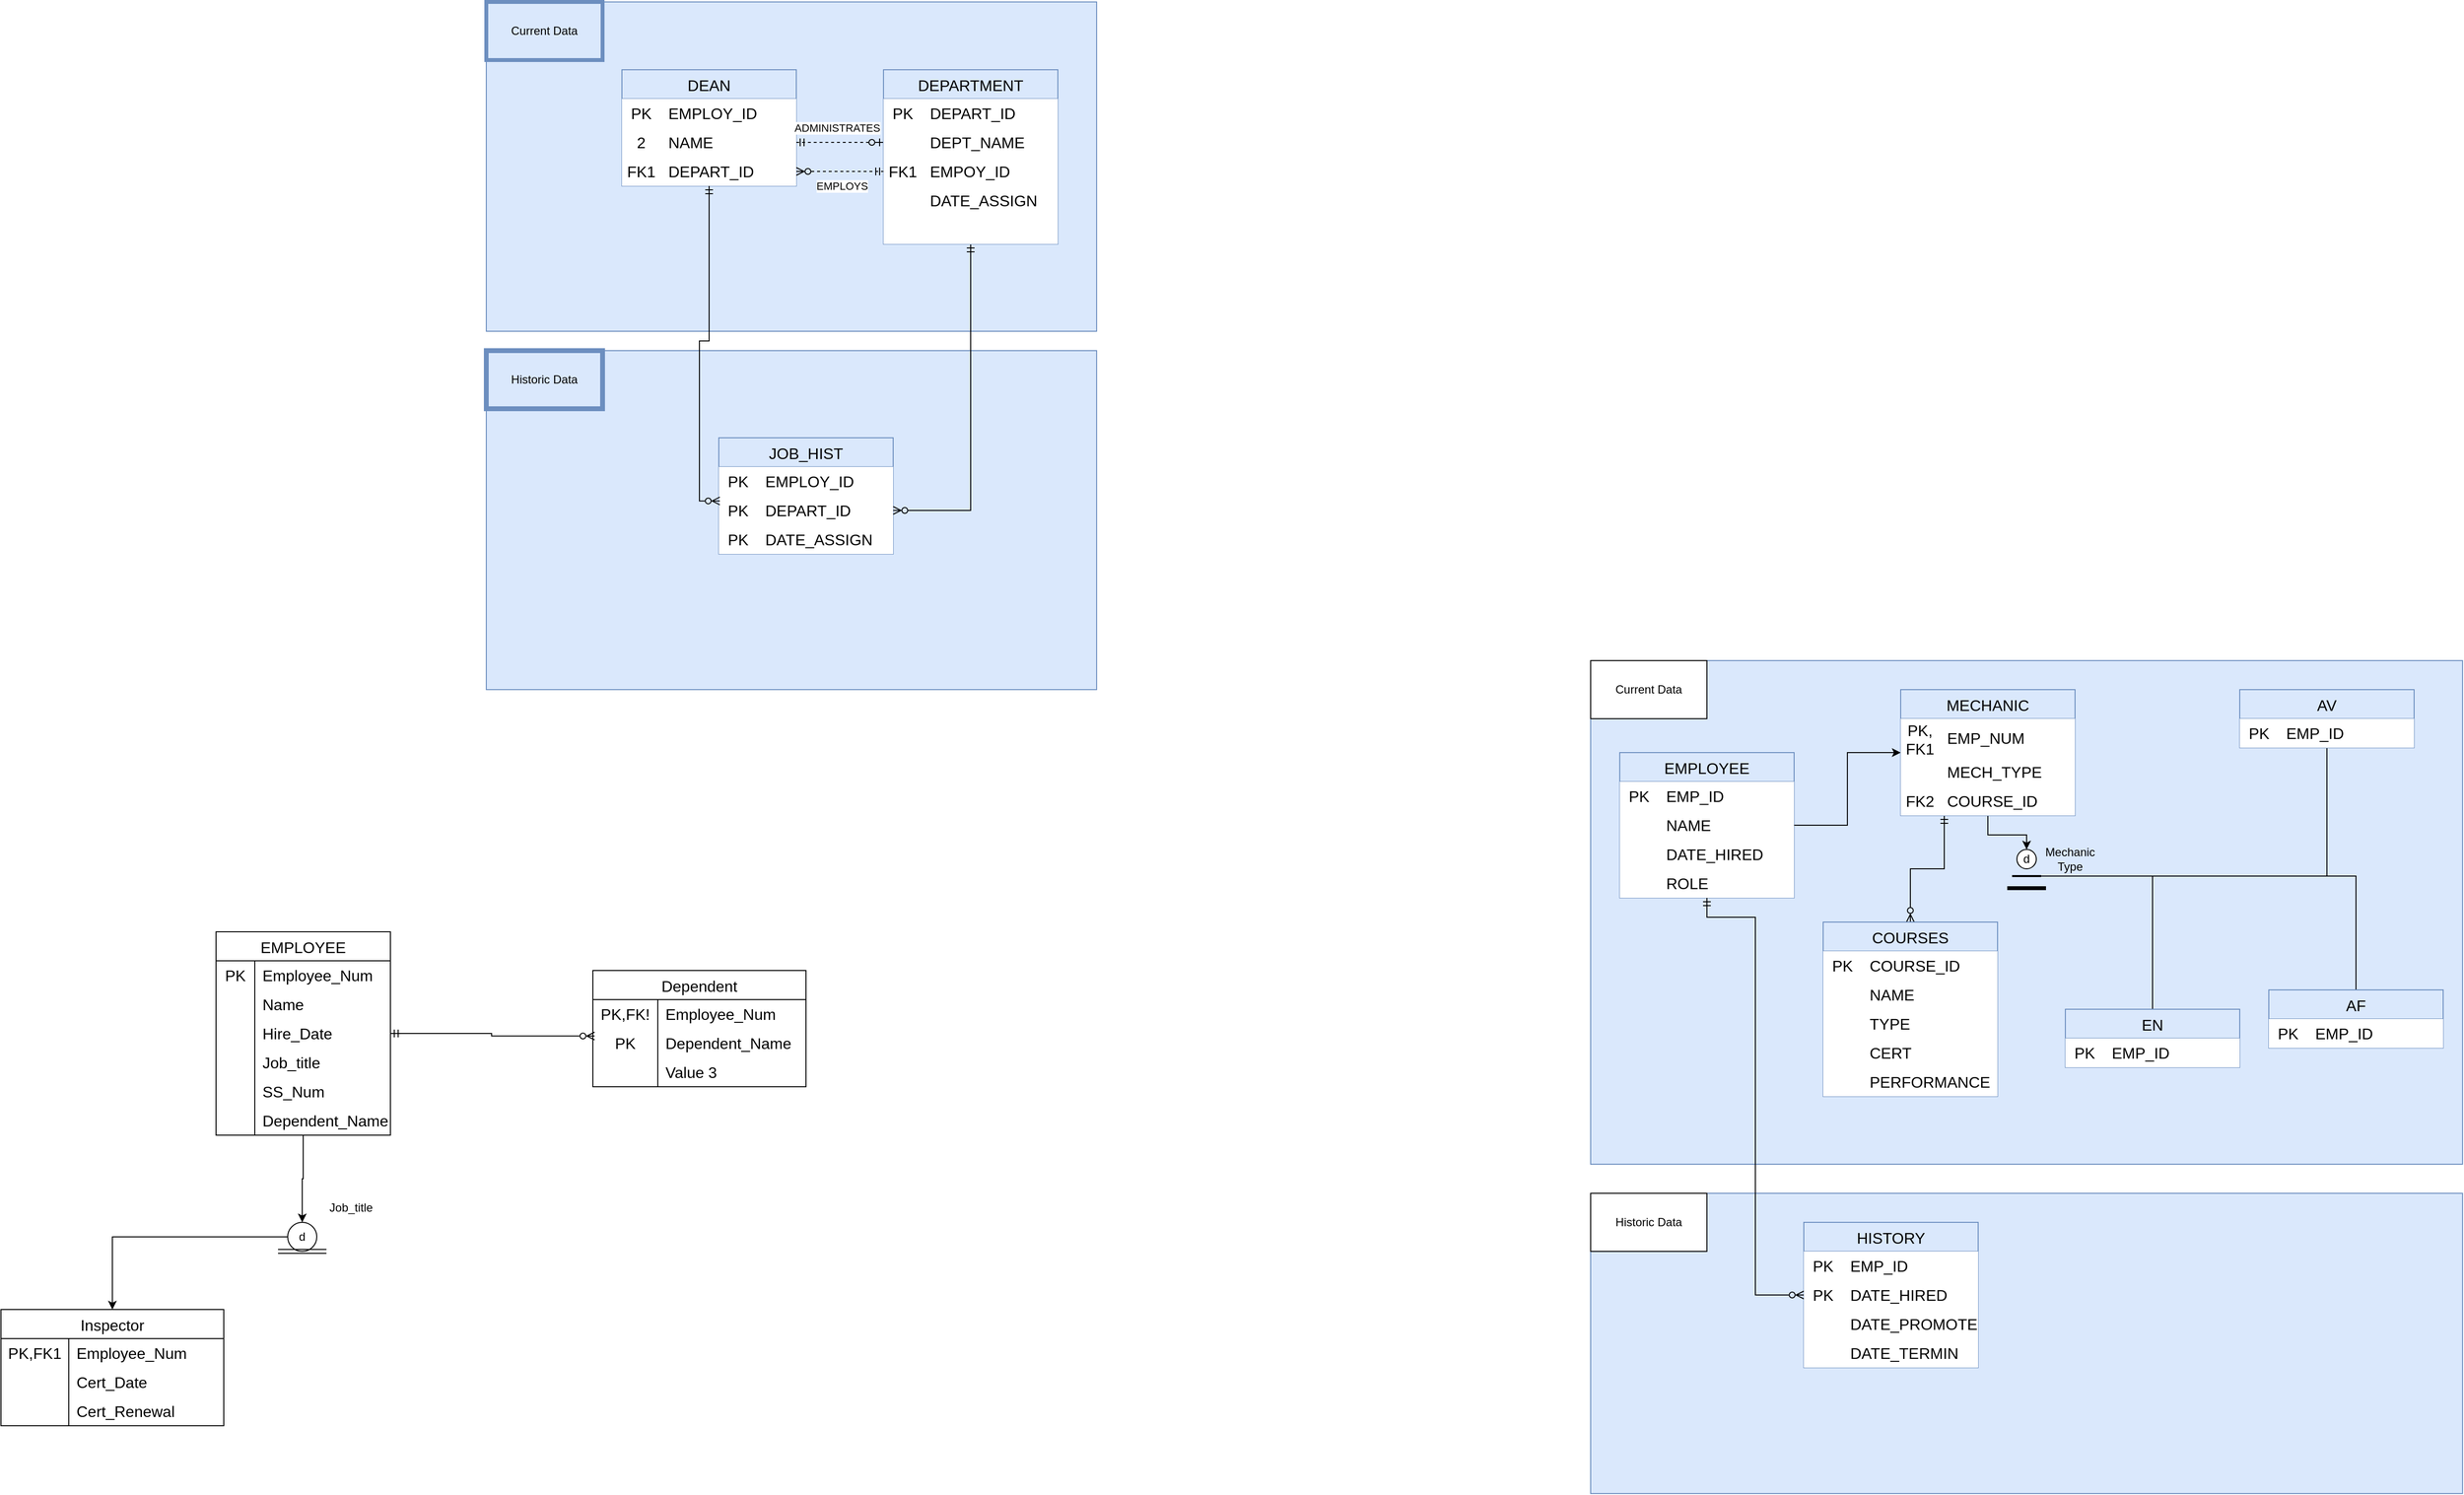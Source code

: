 <mxfile version="23.1.2" type="github">
  <diagram name="Page-1" id="MlBlBjorpGjZ2gbs5vHp">
    <mxGraphModel dx="1728" dy="2043" grid="1" gridSize="10" guides="1" tooltips="1" connect="1" arrows="1" fold="1" page="1" pageScale="1" pageWidth="850" pageHeight="1100" math="0" shadow="0">
      <root>
        <mxCell id="0" />
        <mxCell id="1" parent="0" />
        <mxCell id="1AAUbC7XYYxkjnX6fTb0-182" value="" style="rounded=0;whiteSpace=wrap;html=1;fillColor=#dae8fc;strokeColor=#6c8ebf;" vertex="1" parent="1">
          <mxGeometry x="1680" y="660" width="900" height="310" as="geometry" />
        </mxCell>
        <mxCell id="1AAUbC7XYYxkjnX6fTb0-54" style="edgeStyle=orthogonalEdgeStyle;rounded=0;orthogonalLoop=1;jettySize=auto;html=1;exitX=1;exitY=0.5;exitDx=0;exitDy=0;entryX=0.008;entryY=0.254;entryDx=0;entryDy=0;entryPerimeter=0;movable=1;resizable=1;rotatable=1;deletable=1;editable=1;locked=0;connectable=1;startArrow=ERmandOne;startFill=0;endArrow=ERzeroToMany;endFill=0;" edge="1" parent="1" source="1AAUbC7XYYxkjnX6fTb0-5" target="1AAUbC7XYYxkjnX6fTb0-44">
          <mxGeometry relative="1" as="geometry">
            <mxPoint x="490" y="494.862" as="targetPoint" />
          </mxGeometry>
        </mxCell>
        <mxCell id="1AAUbC7XYYxkjnX6fTb0-24" style="edgeStyle=orthogonalEdgeStyle;rounded=0;orthogonalLoop=1;jettySize=auto;html=1;" edge="1" parent="1" source="1AAUbC7XYYxkjnX6fTb0-5" target="1AAUbC7XYYxkjnX6fTb0-25">
          <mxGeometry relative="1" as="geometry">
            <mxPoint x="350" y="730" as="targetPoint" />
          </mxGeometry>
        </mxCell>
        <mxCell id="1AAUbC7XYYxkjnX6fTb0-5" value="EMPLOYEE" style="shape=table;startSize=30;container=1;collapsible=0;childLayout=tableLayout;fixedRows=1;rowLines=0;fontStyle=0;strokeColor=default;fontSize=16;" vertex="1" parent="1">
          <mxGeometry x="261" y="390" width="180" height="210" as="geometry" />
        </mxCell>
        <mxCell id="1AAUbC7XYYxkjnX6fTb0-6" value="" style="shape=tableRow;horizontal=0;startSize=0;swimlaneHead=0;swimlaneBody=0;top=0;left=0;bottom=0;right=0;collapsible=0;dropTarget=0;fillColor=none;points=[[0,0.5],[1,0.5]];portConstraint=eastwest;strokeColor=inherit;fontSize=16;" vertex="1" parent="1AAUbC7XYYxkjnX6fTb0-5">
          <mxGeometry y="30" width="180" height="30" as="geometry" />
        </mxCell>
        <mxCell id="1AAUbC7XYYxkjnX6fTb0-7" value="PK" style="shape=partialRectangle;html=1;whiteSpace=wrap;connectable=0;fillColor=none;top=0;left=0;bottom=0;right=0;overflow=hidden;pointerEvents=1;strokeColor=inherit;fontSize=16;" vertex="1" parent="1AAUbC7XYYxkjnX6fTb0-6">
          <mxGeometry width="40" height="30" as="geometry">
            <mxRectangle width="40" height="30" as="alternateBounds" />
          </mxGeometry>
        </mxCell>
        <mxCell id="1AAUbC7XYYxkjnX6fTb0-8" value="Employee_Num" style="shape=partialRectangle;html=1;whiteSpace=wrap;connectable=0;fillColor=none;top=0;left=0;bottom=0;right=0;align=left;spacingLeft=6;overflow=hidden;strokeColor=inherit;fontSize=16;" vertex="1" parent="1AAUbC7XYYxkjnX6fTb0-6">
          <mxGeometry x="40" width="140" height="30" as="geometry">
            <mxRectangle width="140" height="30" as="alternateBounds" />
          </mxGeometry>
        </mxCell>
        <mxCell id="1AAUbC7XYYxkjnX6fTb0-9" value="" style="shape=tableRow;horizontal=0;startSize=0;swimlaneHead=0;swimlaneBody=0;top=0;left=0;bottom=0;right=0;collapsible=0;dropTarget=0;fillColor=none;points=[[0,0.5],[1,0.5]];portConstraint=eastwest;strokeColor=inherit;fontSize=16;" vertex="1" parent="1AAUbC7XYYxkjnX6fTb0-5">
          <mxGeometry y="60" width="180" height="30" as="geometry" />
        </mxCell>
        <mxCell id="1AAUbC7XYYxkjnX6fTb0-10" value="" style="shape=partialRectangle;html=1;whiteSpace=wrap;connectable=0;fillColor=none;top=0;left=0;bottom=0;right=0;overflow=hidden;strokeColor=inherit;fontSize=16;" vertex="1" parent="1AAUbC7XYYxkjnX6fTb0-9">
          <mxGeometry width="40" height="30" as="geometry">
            <mxRectangle width="40" height="30" as="alternateBounds" />
          </mxGeometry>
        </mxCell>
        <mxCell id="1AAUbC7XYYxkjnX6fTb0-11" value="Name" style="shape=partialRectangle;html=1;whiteSpace=wrap;connectable=0;fillColor=none;top=0;left=0;bottom=0;right=0;align=left;spacingLeft=6;overflow=hidden;strokeColor=inherit;fontSize=16;" vertex="1" parent="1AAUbC7XYYxkjnX6fTb0-9">
          <mxGeometry x="40" width="140" height="30" as="geometry">
            <mxRectangle width="140" height="30" as="alternateBounds" />
          </mxGeometry>
        </mxCell>
        <mxCell id="1AAUbC7XYYxkjnX6fTb0-12" value="" style="shape=tableRow;horizontal=0;startSize=0;swimlaneHead=0;swimlaneBody=0;top=0;left=0;bottom=0;right=0;collapsible=0;dropTarget=0;fillColor=none;points=[[0,0.5],[1,0.5]];portConstraint=eastwest;strokeColor=inherit;fontSize=16;" vertex="1" parent="1AAUbC7XYYxkjnX6fTb0-5">
          <mxGeometry y="90" width="180" height="30" as="geometry" />
        </mxCell>
        <mxCell id="1AAUbC7XYYxkjnX6fTb0-13" value="" style="shape=partialRectangle;html=1;whiteSpace=wrap;connectable=0;fillColor=none;top=0;left=0;bottom=0;right=0;overflow=hidden;strokeColor=inherit;fontSize=16;" vertex="1" parent="1AAUbC7XYYxkjnX6fTb0-12">
          <mxGeometry width="40" height="30" as="geometry">
            <mxRectangle width="40" height="30" as="alternateBounds" />
          </mxGeometry>
        </mxCell>
        <mxCell id="1AAUbC7XYYxkjnX6fTb0-14" value="Hire_Date" style="shape=partialRectangle;html=1;whiteSpace=wrap;connectable=0;fillColor=none;top=0;left=0;bottom=0;right=0;align=left;spacingLeft=6;overflow=hidden;strokeColor=inherit;fontSize=16;" vertex="1" parent="1AAUbC7XYYxkjnX6fTb0-12">
          <mxGeometry x="40" width="140" height="30" as="geometry">
            <mxRectangle width="140" height="30" as="alternateBounds" />
          </mxGeometry>
        </mxCell>
        <mxCell id="1AAUbC7XYYxkjnX6fTb0-15" style="shape=tableRow;horizontal=0;startSize=0;swimlaneHead=0;swimlaneBody=0;top=0;left=0;bottom=0;right=0;collapsible=0;dropTarget=0;fillColor=none;points=[[0,0.5],[1,0.5]];portConstraint=eastwest;strokeColor=inherit;fontSize=16;" vertex="1" parent="1AAUbC7XYYxkjnX6fTb0-5">
          <mxGeometry y="120" width="180" height="30" as="geometry" />
        </mxCell>
        <mxCell id="1AAUbC7XYYxkjnX6fTb0-16" style="shape=partialRectangle;html=1;whiteSpace=wrap;connectable=0;fillColor=none;top=0;left=0;bottom=0;right=0;overflow=hidden;strokeColor=inherit;fontSize=16;" vertex="1" parent="1AAUbC7XYYxkjnX6fTb0-15">
          <mxGeometry width="40" height="30" as="geometry">
            <mxRectangle width="40" height="30" as="alternateBounds" />
          </mxGeometry>
        </mxCell>
        <mxCell id="1AAUbC7XYYxkjnX6fTb0-17" value="Job_title" style="shape=partialRectangle;html=1;whiteSpace=wrap;connectable=0;fillColor=none;top=0;left=0;bottom=0;right=0;align=left;spacingLeft=6;overflow=hidden;strokeColor=inherit;fontSize=16;" vertex="1" parent="1AAUbC7XYYxkjnX6fTb0-15">
          <mxGeometry x="40" width="140" height="30" as="geometry">
            <mxRectangle width="140" height="30" as="alternateBounds" />
          </mxGeometry>
        </mxCell>
        <mxCell id="1AAUbC7XYYxkjnX6fTb0-18" style="shape=tableRow;horizontal=0;startSize=0;swimlaneHead=0;swimlaneBody=0;top=0;left=0;bottom=0;right=0;collapsible=0;dropTarget=0;fillColor=none;points=[[0,0.5],[1,0.5]];portConstraint=eastwest;strokeColor=inherit;fontSize=16;" vertex="1" parent="1AAUbC7XYYxkjnX6fTb0-5">
          <mxGeometry y="150" width="180" height="30" as="geometry" />
        </mxCell>
        <mxCell id="1AAUbC7XYYxkjnX6fTb0-19" style="shape=partialRectangle;html=1;whiteSpace=wrap;connectable=0;fillColor=none;top=0;left=0;bottom=0;right=0;overflow=hidden;strokeColor=inherit;fontSize=16;" vertex="1" parent="1AAUbC7XYYxkjnX6fTb0-18">
          <mxGeometry width="40" height="30" as="geometry">
            <mxRectangle width="40" height="30" as="alternateBounds" />
          </mxGeometry>
        </mxCell>
        <mxCell id="1AAUbC7XYYxkjnX6fTb0-20" value="SS_Num" style="shape=partialRectangle;html=1;whiteSpace=wrap;connectable=0;fillColor=none;top=0;left=0;bottom=0;right=0;align=left;spacingLeft=6;overflow=hidden;strokeColor=inherit;fontSize=16;" vertex="1" parent="1AAUbC7XYYxkjnX6fTb0-18">
          <mxGeometry x="40" width="140" height="30" as="geometry">
            <mxRectangle width="140" height="30" as="alternateBounds" />
          </mxGeometry>
        </mxCell>
        <mxCell id="1AAUbC7XYYxkjnX6fTb0-21" style="shape=tableRow;horizontal=0;startSize=0;swimlaneHead=0;swimlaneBody=0;top=0;left=0;bottom=0;right=0;collapsible=0;dropTarget=0;fillColor=none;points=[[0,0.5],[1,0.5]];portConstraint=eastwest;strokeColor=inherit;fontSize=16;" vertex="1" parent="1AAUbC7XYYxkjnX6fTb0-5">
          <mxGeometry y="180" width="180" height="30" as="geometry" />
        </mxCell>
        <mxCell id="1AAUbC7XYYxkjnX6fTb0-22" style="shape=partialRectangle;html=1;whiteSpace=wrap;connectable=0;fillColor=none;top=0;left=0;bottom=0;right=0;overflow=hidden;strokeColor=inherit;fontSize=16;" vertex="1" parent="1AAUbC7XYYxkjnX6fTb0-21">
          <mxGeometry width="40" height="30" as="geometry">
            <mxRectangle width="40" height="30" as="alternateBounds" />
          </mxGeometry>
        </mxCell>
        <mxCell id="1AAUbC7XYYxkjnX6fTb0-23" value="Dependent_Name" style="shape=partialRectangle;html=1;whiteSpace=wrap;connectable=0;fillColor=none;top=0;left=0;bottom=0;right=0;align=left;spacingLeft=6;overflow=hidden;strokeColor=inherit;fontSize=16;" vertex="1" parent="1AAUbC7XYYxkjnX6fTb0-21">
          <mxGeometry x="40" width="140" height="30" as="geometry">
            <mxRectangle width="140" height="30" as="alternateBounds" />
          </mxGeometry>
        </mxCell>
        <mxCell id="1AAUbC7XYYxkjnX6fTb0-29" style="edgeStyle=orthogonalEdgeStyle;rounded=0;orthogonalLoop=1;jettySize=auto;html=1;" edge="1" parent="1" source="1AAUbC7XYYxkjnX6fTb0-25" target="1AAUbC7XYYxkjnX6fTb0-30">
          <mxGeometry relative="1" as="geometry">
            <mxPoint x="350" y="760" as="targetPoint" />
          </mxGeometry>
        </mxCell>
        <mxCell id="1AAUbC7XYYxkjnX6fTb0-25" value="d" style="ellipse;whiteSpace=wrap;html=1;aspect=fixed;" vertex="1" parent="1">
          <mxGeometry x="335" y="690" width="30" height="30" as="geometry" />
        </mxCell>
        <mxCell id="1AAUbC7XYYxkjnX6fTb0-26" value="Job_title" style="text;html=1;align=center;verticalAlign=middle;resizable=0;points=[];autosize=1;strokeColor=none;fillColor=none;" vertex="1" parent="1">
          <mxGeometry x="365" y="660" width="70" height="30" as="geometry" />
        </mxCell>
        <mxCell id="1AAUbC7XYYxkjnX6fTb0-28" value="" style="shape=link;html=1;rounded=0;" edge="1" parent="1">
          <mxGeometry width="100" relative="1" as="geometry">
            <mxPoint x="325" y="720" as="sourcePoint" />
            <mxPoint x="375" y="720" as="targetPoint" />
          </mxGeometry>
        </mxCell>
        <mxCell id="1AAUbC7XYYxkjnX6fTb0-30" value="Inspector" style="shape=table;startSize=30;container=1;collapsible=0;childLayout=tableLayout;fixedRows=1;rowLines=0;fontStyle=0;strokeColor=default;fontSize=16;" vertex="1" parent="1">
          <mxGeometry x="39" y="780" width="230" height="120" as="geometry" />
        </mxCell>
        <mxCell id="1AAUbC7XYYxkjnX6fTb0-31" value="" style="shape=tableRow;horizontal=0;startSize=0;swimlaneHead=0;swimlaneBody=0;top=0;left=0;bottom=0;right=0;collapsible=0;dropTarget=0;fillColor=none;points=[[0,0.5],[1,0.5]];portConstraint=eastwest;strokeColor=inherit;fontSize=16;" vertex="1" parent="1AAUbC7XYYxkjnX6fTb0-30">
          <mxGeometry y="30" width="230" height="30" as="geometry" />
        </mxCell>
        <mxCell id="1AAUbC7XYYxkjnX6fTb0-32" value="PK,FK1" style="shape=partialRectangle;html=1;whiteSpace=wrap;connectable=0;fillColor=none;top=0;left=0;bottom=0;right=0;overflow=hidden;pointerEvents=1;strokeColor=inherit;fontSize=16;" vertex="1" parent="1AAUbC7XYYxkjnX6fTb0-31">
          <mxGeometry width="70" height="30" as="geometry">
            <mxRectangle width="70" height="30" as="alternateBounds" />
          </mxGeometry>
        </mxCell>
        <mxCell id="1AAUbC7XYYxkjnX6fTb0-33" value="Employee_Num" style="shape=partialRectangle;html=1;whiteSpace=wrap;connectable=0;fillColor=none;top=0;left=0;bottom=0;right=0;align=left;spacingLeft=6;overflow=hidden;strokeColor=inherit;fontSize=16;" vertex="1" parent="1AAUbC7XYYxkjnX6fTb0-31">
          <mxGeometry x="70" width="160" height="30" as="geometry">
            <mxRectangle width="160" height="30" as="alternateBounds" />
          </mxGeometry>
        </mxCell>
        <mxCell id="1AAUbC7XYYxkjnX6fTb0-34" value="" style="shape=tableRow;horizontal=0;startSize=0;swimlaneHead=0;swimlaneBody=0;top=0;left=0;bottom=0;right=0;collapsible=0;dropTarget=0;fillColor=none;points=[[0,0.5],[1,0.5]];portConstraint=eastwest;strokeColor=inherit;fontSize=16;" vertex="1" parent="1AAUbC7XYYxkjnX6fTb0-30">
          <mxGeometry y="60" width="230" height="30" as="geometry" />
        </mxCell>
        <mxCell id="1AAUbC7XYYxkjnX6fTb0-35" value="" style="shape=partialRectangle;html=1;whiteSpace=wrap;connectable=0;fillColor=none;top=0;left=0;bottom=0;right=0;overflow=hidden;strokeColor=inherit;fontSize=16;" vertex="1" parent="1AAUbC7XYYxkjnX6fTb0-34">
          <mxGeometry width="70" height="30" as="geometry">
            <mxRectangle width="70" height="30" as="alternateBounds" />
          </mxGeometry>
        </mxCell>
        <mxCell id="1AAUbC7XYYxkjnX6fTb0-36" value="Cert_Date" style="shape=partialRectangle;html=1;whiteSpace=wrap;connectable=0;fillColor=none;top=0;left=0;bottom=0;right=0;align=left;spacingLeft=6;overflow=hidden;strokeColor=inherit;fontSize=16;" vertex="1" parent="1AAUbC7XYYxkjnX6fTb0-34">
          <mxGeometry x="70" width="160" height="30" as="geometry">
            <mxRectangle width="160" height="30" as="alternateBounds" />
          </mxGeometry>
        </mxCell>
        <mxCell id="1AAUbC7XYYxkjnX6fTb0-37" value="" style="shape=tableRow;horizontal=0;startSize=0;swimlaneHead=0;swimlaneBody=0;top=0;left=0;bottom=0;right=0;collapsible=0;dropTarget=0;fillColor=none;points=[[0,0.5],[1,0.5]];portConstraint=eastwest;strokeColor=inherit;fontSize=16;" vertex="1" parent="1AAUbC7XYYxkjnX6fTb0-30">
          <mxGeometry y="90" width="230" height="30" as="geometry" />
        </mxCell>
        <mxCell id="1AAUbC7XYYxkjnX6fTb0-38" value="" style="shape=partialRectangle;html=1;whiteSpace=wrap;connectable=0;fillColor=none;top=0;left=0;bottom=0;right=0;overflow=hidden;strokeColor=inherit;fontSize=16;" vertex="1" parent="1AAUbC7XYYxkjnX6fTb0-37">
          <mxGeometry width="70" height="30" as="geometry">
            <mxRectangle width="70" height="30" as="alternateBounds" />
          </mxGeometry>
        </mxCell>
        <mxCell id="1AAUbC7XYYxkjnX6fTb0-39" value="Cert_Renewal" style="shape=partialRectangle;html=1;whiteSpace=wrap;connectable=0;fillColor=none;top=0;left=0;bottom=0;right=0;align=left;spacingLeft=6;overflow=hidden;strokeColor=inherit;fontSize=16;" vertex="1" parent="1AAUbC7XYYxkjnX6fTb0-37">
          <mxGeometry x="70" width="160" height="30" as="geometry">
            <mxRectangle width="160" height="30" as="alternateBounds" />
          </mxGeometry>
        </mxCell>
        <mxCell id="1AAUbC7XYYxkjnX6fTb0-40" value="Dependent" style="shape=table;startSize=30;container=1;collapsible=0;childLayout=tableLayout;fixedRows=1;rowLines=0;fontStyle=0;strokeColor=default;fontSize=16;" vertex="1" parent="1">
          <mxGeometry x="650" y="430" width="220.0" height="120" as="geometry" />
        </mxCell>
        <mxCell id="1AAUbC7XYYxkjnX6fTb0-41" value="" style="shape=tableRow;horizontal=0;startSize=0;swimlaneHead=0;swimlaneBody=0;top=0;left=0;bottom=0;right=0;collapsible=0;dropTarget=0;fillColor=none;points=[[0,0.5],[1,0.5]];portConstraint=eastwest;strokeColor=inherit;fontSize=16;" vertex="1" parent="1AAUbC7XYYxkjnX6fTb0-40">
          <mxGeometry y="30" width="220.0" height="30" as="geometry" />
        </mxCell>
        <mxCell id="1AAUbC7XYYxkjnX6fTb0-42" value="PK,FK!" style="shape=partialRectangle;html=1;whiteSpace=wrap;connectable=0;fillColor=none;top=0;left=0;bottom=0;right=0;overflow=hidden;pointerEvents=1;strokeColor=inherit;fontSize=16;" vertex="1" parent="1AAUbC7XYYxkjnX6fTb0-41">
          <mxGeometry width="67" height="30" as="geometry">
            <mxRectangle width="67" height="30" as="alternateBounds" />
          </mxGeometry>
        </mxCell>
        <mxCell id="1AAUbC7XYYxkjnX6fTb0-43" value="Employee_Num" style="shape=partialRectangle;html=1;whiteSpace=wrap;connectable=0;fillColor=none;top=0;left=0;bottom=0;right=0;align=left;spacingLeft=6;overflow=hidden;strokeColor=inherit;fontSize=16;" vertex="1" parent="1AAUbC7XYYxkjnX6fTb0-41">
          <mxGeometry x="67" width="153" height="30" as="geometry">
            <mxRectangle width="153" height="30" as="alternateBounds" />
          </mxGeometry>
        </mxCell>
        <mxCell id="1AAUbC7XYYxkjnX6fTb0-44" value="" style="shape=tableRow;horizontal=0;startSize=0;swimlaneHead=0;swimlaneBody=0;top=0;left=0;bottom=0;right=0;collapsible=0;dropTarget=0;fillColor=none;points=[[0,0.5],[1,0.5]];portConstraint=eastwest;strokeColor=inherit;fontSize=16;" vertex="1" parent="1AAUbC7XYYxkjnX6fTb0-40">
          <mxGeometry y="60" width="220.0" height="30" as="geometry" />
        </mxCell>
        <mxCell id="1AAUbC7XYYxkjnX6fTb0-45" value="PK" style="shape=partialRectangle;html=1;whiteSpace=wrap;connectable=0;fillColor=none;top=0;left=0;bottom=0;right=0;overflow=hidden;strokeColor=inherit;fontSize=16;" vertex="1" parent="1AAUbC7XYYxkjnX6fTb0-44">
          <mxGeometry width="67" height="30" as="geometry">
            <mxRectangle width="67" height="30" as="alternateBounds" />
          </mxGeometry>
        </mxCell>
        <mxCell id="1AAUbC7XYYxkjnX6fTb0-46" value="Dependent_Name" style="shape=partialRectangle;html=1;whiteSpace=wrap;connectable=0;fillColor=none;top=0;left=0;bottom=0;right=0;align=left;spacingLeft=6;overflow=hidden;strokeColor=inherit;fontSize=16;" vertex="1" parent="1AAUbC7XYYxkjnX6fTb0-44">
          <mxGeometry x="67" width="153" height="30" as="geometry">
            <mxRectangle width="153" height="30" as="alternateBounds" />
          </mxGeometry>
        </mxCell>
        <mxCell id="1AAUbC7XYYxkjnX6fTb0-47" value="" style="shape=tableRow;horizontal=0;startSize=0;swimlaneHead=0;swimlaneBody=0;top=0;left=0;bottom=0;right=0;collapsible=0;dropTarget=0;fillColor=none;points=[[0,0.5],[1,0.5]];portConstraint=eastwest;strokeColor=inherit;fontSize=16;" vertex="1" parent="1AAUbC7XYYxkjnX6fTb0-40">
          <mxGeometry y="90" width="220.0" height="30" as="geometry" />
        </mxCell>
        <mxCell id="1AAUbC7XYYxkjnX6fTb0-48" value="" style="shape=partialRectangle;html=1;whiteSpace=wrap;connectable=0;fillColor=none;top=0;left=0;bottom=0;right=0;overflow=hidden;strokeColor=inherit;fontSize=16;" vertex="1" parent="1AAUbC7XYYxkjnX6fTb0-47">
          <mxGeometry width="67" height="30" as="geometry">
            <mxRectangle width="67" height="30" as="alternateBounds" />
          </mxGeometry>
        </mxCell>
        <mxCell id="1AAUbC7XYYxkjnX6fTb0-49" value="Value 3" style="shape=partialRectangle;html=1;whiteSpace=wrap;connectable=0;fillColor=none;top=0;left=0;bottom=0;right=0;align=left;spacingLeft=6;overflow=hidden;strokeColor=inherit;fontSize=16;" vertex="1" parent="1AAUbC7XYYxkjnX6fTb0-47">
          <mxGeometry x="67" width="153" height="30" as="geometry">
            <mxRectangle width="153" height="30" as="alternateBounds" />
          </mxGeometry>
        </mxCell>
        <mxCell id="1AAUbC7XYYxkjnX6fTb0-66" value="" style="rounded=0;whiteSpace=wrap;html=1;fillColor=#dae8fc;strokeColor=#6c8ebf;" vertex="1" parent="1">
          <mxGeometry x="540" y="-570" width="630" height="340" as="geometry" />
        </mxCell>
        <mxCell id="1AAUbC7XYYxkjnX6fTb0-77" value="Current Data" style="rounded=0;whiteSpace=wrap;html=1;fillColor=#dae8fc;strokeColor=#6c8ebf;strokeWidth=4;" vertex="1" parent="1">
          <mxGeometry x="540" y="-570" width="120" height="60" as="geometry" />
        </mxCell>
        <mxCell id="1AAUbC7XYYxkjnX6fTb0-78" value="DEAN" style="shape=table;startSize=30;container=1;collapsible=0;childLayout=tableLayout;fixedRows=1;rowLines=0;fontStyle=0;strokeColor=#6c8ebf;fontSize=16;fillColor=#dae8fc;" vertex="1" parent="1">
          <mxGeometry x="680" y="-500" width="180" height="120" as="geometry" />
        </mxCell>
        <mxCell id="1AAUbC7XYYxkjnX6fTb0-79" value="" style="shape=tableRow;horizontal=0;startSize=0;swimlaneHead=0;swimlaneBody=0;top=0;left=0;bottom=0;right=0;collapsible=0;dropTarget=0;fillColor=none;points=[[0,0.5],[1,0.5]];portConstraint=eastwest;strokeColor=inherit;fontSize=16;" vertex="1" parent="1AAUbC7XYYxkjnX6fTb0-78">
          <mxGeometry y="30" width="180" height="30" as="geometry" />
        </mxCell>
        <mxCell id="1AAUbC7XYYxkjnX6fTb0-80" value="PK" style="shape=partialRectangle;html=1;whiteSpace=wrap;connectable=0;top=0;left=0;bottom=0;right=0;overflow=hidden;pointerEvents=1;fontSize=16;" vertex="1" parent="1AAUbC7XYYxkjnX6fTb0-79">
          <mxGeometry width="40" height="30" as="geometry">
            <mxRectangle width="40" height="30" as="alternateBounds" />
          </mxGeometry>
        </mxCell>
        <mxCell id="1AAUbC7XYYxkjnX6fTb0-81" value="EMPLOY_ID" style="shape=partialRectangle;html=1;whiteSpace=wrap;connectable=0;top=0;left=0;bottom=0;right=0;align=left;spacingLeft=6;overflow=hidden;fontSize=16;" vertex="1" parent="1AAUbC7XYYxkjnX6fTb0-79">
          <mxGeometry x="40" width="140" height="30" as="geometry">
            <mxRectangle width="140" height="30" as="alternateBounds" />
          </mxGeometry>
        </mxCell>
        <mxCell id="1AAUbC7XYYxkjnX6fTb0-82" value="" style="shape=tableRow;horizontal=0;startSize=0;swimlaneHead=0;swimlaneBody=0;top=0;left=0;bottom=0;right=0;collapsible=0;dropTarget=0;fillColor=none;points=[[0,0.5],[1,0.5]];portConstraint=eastwest;strokeColor=inherit;fontSize=16;" vertex="1" parent="1AAUbC7XYYxkjnX6fTb0-78">
          <mxGeometry y="60" width="180" height="30" as="geometry" />
        </mxCell>
        <mxCell id="1AAUbC7XYYxkjnX6fTb0-83" value="2" style="shape=partialRectangle;html=1;whiteSpace=wrap;connectable=0;top=0;left=0;bottom=0;right=0;overflow=hidden;fontSize=16;" vertex="1" parent="1AAUbC7XYYxkjnX6fTb0-82">
          <mxGeometry width="40" height="30" as="geometry">
            <mxRectangle width="40" height="30" as="alternateBounds" />
          </mxGeometry>
        </mxCell>
        <mxCell id="1AAUbC7XYYxkjnX6fTb0-84" value="NAME" style="shape=partialRectangle;html=1;whiteSpace=wrap;connectable=0;top=0;left=0;bottom=0;right=0;align=left;spacingLeft=6;overflow=hidden;fontSize=16;" vertex="1" parent="1AAUbC7XYYxkjnX6fTb0-82">
          <mxGeometry x="40" width="140" height="30" as="geometry">
            <mxRectangle width="140" height="30" as="alternateBounds" />
          </mxGeometry>
        </mxCell>
        <mxCell id="1AAUbC7XYYxkjnX6fTb0-85" value="" style="shape=tableRow;horizontal=0;startSize=0;swimlaneHead=0;swimlaneBody=0;top=0;left=0;bottom=0;right=0;collapsible=0;dropTarget=0;fillColor=none;points=[[0,0.5],[1,0.5]];portConstraint=eastwest;strokeColor=inherit;fontSize=16;" vertex="1" parent="1AAUbC7XYYxkjnX6fTb0-78">
          <mxGeometry y="90" width="180" height="30" as="geometry" />
        </mxCell>
        <mxCell id="1AAUbC7XYYxkjnX6fTb0-86" value="FK1" style="shape=partialRectangle;html=1;whiteSpace=wrap;connectable=0;top=0;left=0;bottom=0;right=0;overflow=hidden;fontSize=16;" vertex="1" parent="1AAUbC7XYYxkjnX6fTb0-85">
          <mxGeometry width="40" height="30" as="geometry">
            <mxRectangle width="40" height="30" as="alternateBounds" />
          </mxGeometry>
        </mxCell>
        <mxCell id="1AAUbC7XYYxkjnX6fTb0-87" value="DEPART_ID" style="shape=partialRectangle;html=1;whiteSpace=wrap;connectable=0;top=0;left=0;bottom=0;right=0;align=left;spacingLeft=6;overflow=hidden;fontSize=16;" vertex="1" parent="1AAUbC7XYYxkjnX6fTb0-85">
          <mxGeometry x="40" width="140" height="30" as="geometry">
            <mxRectangle width="140" height="30" as="alternateBounds" />
          </mxGeometry>
        </mxCell>
        <mxCell id="1AAUbC7XYYxkjnX6fTb0-94" style="edgeStyle=orthogonalEdgeStyle;rounded=0;orthogonalLoop=1;jettySize=auto;html=1;exitX=1;exitY=0.5;exitDx=0;exitDy=0;entryX=0;entryY=0.5;entryDx=0;entryDy=0;startArrow=ERmandOne;startFill=0;endArrow=ERzeroToOne;endFill=0;dashed=1;" edge="1" parent="1" source="1AAUbC7XYYxkjnX6fTb0-82" target="1AAUbC7XYYxkjnX6fTb0-71">
          <mxGeometry relative="1" as="geometry" />
        </mxCell>
        <mxCell id="1AAUbC7XYYxkjnX6fTb0-112" value="ADMINISTRATES" style="edgeLabel;html=1;align=center;verticalAlign=middle;resizable=0;points=[];" vertex="1" connectable="0" parent="1AAUbC7XYYxkjnX6fTb0-94">
          <mxGeometry x="-0.073" y="2" relative="1" as="geometry">
            <mxPoint y="-13" as="offset" />
          </mxGeometry>
        </mxCell>
        <mxCell id="1AAUbC7XYYxkjnX6fTb0-96" value="" style="rounded=0;whiteSpace=wrap;html=1;fillColor=#dae8fc;strokeColor=#6c8ebf;" vertex="1" parent="1">
          <mxGeometry x="540" y="-210" width="630" height="350" as="geometry" />
        </mxCell>
        <mxCell id="1AAUbC7XYYxkjnX6fTb0-97" value="Historic Data" style="rounded=0;whiteSpace=wrap;html=1;fillColor=#dae8fc;strokeColor=#6c8ebf;strokeWidth=5;" vertex="1" parent="1">
          <mxGeometry x="540" y="-210" width="120" height="60" as="geometry" />
        </mxCell>
        <mxCell id="1AAUbC7XYYxkjnX6fTb0-98" value="JOB_HIST" style="shape=table;startSize=30;container=1;collapsible=0;childLayout=tableLayout;fixedRows=1;rowLines=0;fontStyle=0;strokeColor=#6c8ebf;fontSize=16;fillColor=#dae8fc;" vertex="1" parent="1">
          <mxGeometry x="780" y="-120" width="180" height="120" as="geometry" />
        </mxCell>
        <mxCell id="1AAUbC7XYYxkjnX6fTb0-99" value="" style="shape=tableRow;horizontal=0;startSize=0;swimlaneHead=0;swimlaneBody=0;top=0;left=0;bottom=0;right=0;collapsible=0;dropTarget=0;points=[[0,0.5],[1,0.5]];portConstraint=eastwest;fontSize=16;" vertex="1" parent="1AAUbC7XYYxkjnX6fTb0-98">
          <mxGeometry y="30" width="180" height="30" as="geometry" />
        </mxCell>
        <mxCell id="1AAUbC7XYYxkjnX6fTb0-100" value="PK" style="shape=partialRectangle;html=1;whiteSpace=wrap;connectable=0;fillColor=none;top=0;left=0;bottom=0;right=0;overflow=hidden;pointerEvents=1;strokeColor=inherit;fontSize=16;" vertex="1" parent="1AAUbC7XYYxkjnX6fTb0-99">
          <mxGeometry width="40" height="30" as="geometry">
            <mxRectangle width="40" height="30" as="alternateBounds" />
          </mxGeometry>
        </mxCell>
        <mxCell id="1AAUbC7XYYxkjnX6fTb0-101" value="EMPLOY_ID" style="shape=partialRectangle;html=1;whiteSpace=wrap;connectable=0;fillColor=none;top=0;left=0;bottom=0;right=0;align=left;spacingLeft=6;overflow=hidden;strokeColor=inherit;fontSize=16;" vertex="1" parent="1AAUbC7XYYxkjnX6fTb0-99">
          <mxGeometry x="40" width="140" height="30" as="geometry">
            <mxRectangle width="140" height="30" as="alternateBounds" />
          </mxGeometry>
        </mxCell>
        <mxCell id="1AAUbC7XYYxkjnX6fTb0-102" value="" style="shape=tableRow;horizontal=0;startSize=0;swimlaneHead=0;swimlaneBody=0;top=0;left=0;bottom=0;right=0;collapsible=0;dropTarget=0;fillColor=none;points=[[0,0.5],[1,0.5]];portConstraint=eastwest;strokeColor=inherit;fontSize=16;" vertex="1" parent="1AAUbC7XYYxkjnX6fTb0-98">
          <mxGeometry y="60" width="180" height="30" as="geometry" />
        </mxCell>
        <mxCell id="1AAUbC7XYYxkjnX6fTb0-103" value="PK" style="shape=partialRectangle;html=1;whiteSpace=wrap;connectable=0;top=0;left=0;bottom=0;right=0;overflow=hidden;fontSize=16;" vertex="1" parent="1AAUbC7XYYxkjnX6fTb0-102">
          <mxGeometry width="40" height="30" as="geometry">
            <mxRectangle width="40" height="30" as="alternateBounds" />
          </mxGeometry>
        </mxCell>
        <mxCell id="1AAUbC7XYYxkjnX6fTb0-104" value="DEPART_ID" style="shape=partialRectangle;html=1;whiteSpace=wrap;connectable=0;top=0;left=0;bottom=0;right=0;align=left;spacingLeft=6;overflow=hidden;fontSize=16;" vertex="1" parent="1AAUbC7XYYxkjnX6fTb0-102">
          <mxGeometry x="40" width="140" height="30" as="geometry">
            <mxRectangle width="140" height="30" as="alternateBounds" />
          </mxGeometry>
        </mxCell>
        <mxCell id="1AAUbC7XYYxkjnX6fTb0-105" value="" style="shape=tableRow;horizontal=0;startSize=0;swimlaneHead=0;swimlaneBody=0;top=0;left=0;bottom=0;right=0;collapsible=0;dropTarget=0;fillColor=none;points=[[0,0.5],[1,0.5]];portConstraint=eastwest;strokeColor=inherit;fontSize=16;" vertex="1" parent="1AAUbC7XYYxkjnX6fTb0-98">
          <mxGeometry y="90" width="180" height="30" as="geometry" />
        </mxCell>
        <mxCell id="1AAUbC7XYYxkjnX6fTb0-106" value="PK" style="shape=partialRectangle;html=1;whiteSpace=wrap;connectable=0;top=0;left=0;bottom=0;right=0;overflow=hidden;fontSize=16;" vertex="1" parent="1AAUbC7XYYxkjnX6fTb0-105">
          <mxGeometry width="40" height="30" as="geometry">
            <mxRectangle width="40" height="30" as="alternateBounds" />
          </mxGeometry>
        </mxCell>
        <mxCell id="1AAUbC7XYYxkjnX6fTb0-107" value="DATE_ASSIGN" style="shape=partialRectangle;html=1;whiteSpace=wrap;connectable=0;top=0;left=0;bottom=0;right=0;align=left;spacingLeft=6;overflow=hidden;fontSize=16;" vertex="1" parent="1AAUbC7XYYxkjnX6fTb0-105">
          <mxGeometry x="40" width="140" height="30" as="geometry">
            <mxRectangle width="140" height="30" as="alternateBounds" />
          </mxGeometry>
        </mxCell>
        <mxCell id="1AAUbC7XYYxkjnX6fTb0-110" style="edgeStyle=orthogonalEdgeStyle;rounded=0;orthogonalLoop=1;jettySize=auto;html=1;entryX=0.006;entryY=0.174;entryDx=0;entryDy=0;entryPerimeter=0;startArrow=ERmandOne;startFill=0;endArrow=ERzeroToMany;endFill=0;" edge="1" parent="1" source="1AAUbC7XYYxkjnX6fTb0-78" target="1AAUbC7XYYxkjnX6fTb0-102">
          <mxGeometry relative="1" as="geometry" />
        </mxCell>
        <mxCell id="1AAUbC7XYYxkjnX6fTb0-111" style="edgeStyle=orthogonalEdgeStyle;rounded=0;orthogonalLoop=1;jettySize=auto;html=1;entryX=1;entryY=0.5;entryDx=0;entryDy=0;verticalAlign=middle;startArrow=ERmandOne;startFill=0;endArrow=ERzeroToMany;endFill=0;" edge="1" parent="1" source="1AAUbC7XYYxkjnX6fTb0-67" target="1AAUbC7XYYxkjnX6fTb0-102">
          <mxGeometry relative="1" as="geometry" />
        </mxCell>
        <mxCell id="1AAUbC7XYYxkjnX6fTb0-67" value="DEPARTMENT" style="shape=table;startSize=30;container=1;collapsible=0;childLayout=tableLayout;fixedRows=1;rowLines=0;fontStyle=0;fontSize=16;fillColor=#dae8fc;strokeColor=#6c8ebf;" vertex="1" parent="1">
          <mxGeometry x="950" y="-500" width="180" height="180" as="geometry" />
        </mxCell>
        <mxCell id="1AAUbC7XYYxkjnX6fTb0-68" value="" style="shape=tableRow;horizontal=0;startSize=0;swimlaneHead=0;swimlaneBody=0;top=0;left=0;bottom=0;right=0;collapsible=0;dropTarget=0;fillColor=none;points=[[0,0.5],[1,0.5]];portConstraint=eastwest;strokeColor=inherit;fontSize=16;" vertex="1" parent="1AAUbC7XYYxkjnX6fTb0-67">
          <mxGeometry y="30" width="180" height="30" as="geometry" />
        </mxCell>
        <mxCell id="1AAUbC7XYYxkjnX6fTb0-69" value="PK" style="shape=partialRectangle;html=1;whiteSpace=wrap;connectable=0;top=0;left=0;bottom=0;right=0;overflow=hidden;pointerEvents=1;fontSize=16;" vertex="1" parent="1AAUbC7XYYxkjnX6fTb0-68">
          <mxGeometry width="40" height="30" as="geometry">
            <mxRectangle width="40" height="30" as="alternateBounds" />
          </mxGeometry>
        </mxCell>
        <mxCell id="1AAUbC7XYYxkjnX6fTb0-70" value="DEPART_ID" style="shape=partialRectangle;html=1;whiteSpace=wrap;connectable=0;top=0;left=0;bottom=0;right=0;align=left;spacingLeft=6;overflow=hidden;fontSize=16;" vertex="1" parent="1AAUbC7XYYxkjnX6fTb0-68">
          <mxGeometry x="40" width="140" height="30" as="geometry">
            <mxRectangle width="140" height="30" as="alternateBounds" />
          </mxGeometry>
        </mxCell>
        <mxCell id="1AAUbC7XYYxkjnX6fTb0-71" value="" style="shape=tableRow;horizontal=0;startSize=0;swimlaneHead=0;swimlaneBody=0;top=0;left=0;bottom=0;right=0;collapsible=0;dropTarget=0;fillColor=none;points=[[0,0.5],[1,0.5]];portConstraint=eastwest;strokeColor=inherit;fontSize=16;" vertex="1" parent="1AAUbC7XYYxkjnX6fTb0-67">
          <mxGeometry y="60" width="180" height="30" as="geometry" />
        </mxCell>
        <mxCell id="1AAUbC7XYYxkjnX6fTb0-72" value="" style="shape=partialRectangle;html=1;whiteSpace=wrap;connectable=0;top=0;left=0;bottom=0;right=0;overflow=hidden;fontSize=16;" vertex="1" parent="1AAUbC7XYYxkjnX6fTb0-71">
          <mxGeometry width="40" height="30" as="geometry">
            <mxRectangle width="40" height="30" as="alternateBounds" />
          </mxGeometry>
        </mxCell>
        <mxCell id="1AAUbC7XYYxkjnX6fTb0-73" value="DEPT_NAME" style="shape=partialRectangle;html=1;whiteSpace=wrap;connectable=0;top=0;left=0;bottom=0;right=0;align=left;spacingLeft=6;overflow=hidden;fontSize=16;" vertex="1" parent="1AAUbC7XYYxkjnX6fTb0-71">
          <mxGeometry x="40" width="140" height="30" as="geometry">
            <mxRectangle width="140" height="30" as="alternateBounds" />
          </mxGeometry>
        </mxCell>
        <mxCell id="1AAUbC7XYYxkjnX6fTb0-74" value="" style="shape=tableRow;horizontal=0;startSize=0;swimlaneHead=0;swimlaneBody=0;top=0;left=0;bottom=0;right=0;collapsible=0;dropTarget=0;fillColor=none;points=[[0,0.5],[1,0.5]];portConstraint=eastwest;strokeColor=inherit;fontSize=16;" vertex="1" parent="1AAUbC7XYYxkjnX6fTb0-67">
          <mxGeometry y="90" width="180" height="30" as="geometry" />
        </mxCell>
        <mxCell id="1AAUbC7XYYxkjnX6fTb0-75" value="FK1" style="shape=partialRectangle;html=1;whiteSpace=wrap;connectable=0;top=0;left=0;bottom=0;right=0;overflow=hidden;fontSize=16;" vertex="1" parent="1AAUbC7XYYxkjnX6fTb0-74">
          <mxGeometry width="40" height="30" as="geometry">
            <mxRectangle width="40" height="30" as="alternateBounds" />
          </mxGeometry>
        </mxCell>
        <mxCell id="1AAUbC7XYYxkjnX6fTb0-76" value="EMPOY_ID" style="shape=partialRectangle;html=1;whiteSpace=wrap;connectable=0;top=0;left=0;bottom=0;right=0;align=left;spacingLeft=6;overflow=hidden;fontSize=16;" vertex="1" parent="1AAUbC7XYYxkjnX6fTb0-74">
          <mxGeometry x="40" width="140" height="30" as="geometry">
            <mxRectangle width="140" height="30" as="alternateBounds" />
          </mxGeometry>
        </mxCell>
        <mxCell id="1AAUbC7XYYxkjnX6fTb0-88" style="shape=tableRow;horizontal=0;startSize=0;swimlaneHead=0;swimlaneBody=0;top=0;left=0;bottom=0;right=0;collapsible=0;dropTarget=0;fillColor=none;points=[[0,0.5],[1,0.5]];portConstraint=eastwest;strokeColor=inherit;fontSize=16;" vertex="1" parent="1AAUbC7XYYxkjnX6fTb0-67">
          <mxGeometry y="120" width="180" height="30" as="geometry" />
        </mxCell>
        <mxCell id="1AAUbC7XYYxkjnX6fTb0-89" style="shape=partialRectangle;html=1;whiteSpace=wrap;connectable=0;top=0;left=0;bottom=0;right=0;overflow=hidden;fontSize=16;" vertex="1" parent="1AAUbC7XYYxkjnX6fTb0-88">
          <mxGeometry width="40" height="30" as="geometry">
            <mxRectangle width="40" height="30" as="alternateBounds" />
          </mxGeometry>
        </mxCell>
        <mxCell id="1AAUbC7XYYxkjnX6fTb0-90" value="DATE_ASSIGN" style="shape=partialRectangle;html=1;whiteSpace=wrap;connectable=0;top=0;left=0;bottom=0;right=0;align=left;spacingLeft=6;overflow=hidden;fontSize=16;" vertex="1" parent="1AAUbC7XYYxkjnX6fTb0-88">
          <mxGeometry x="40" width="140" height="30" as="geometry">
            <mxRectangle width="140" height="30" as="alternateBounds" />
          </mxGeometry>
        </mxCell>
        <mxCell id="1AAUbC7XYYxkjnX6fTb0-91" style="shape=tableRow;horizontal=0;startSize=0;swimlaneHead=0;swimlaneBody=0;top=0;left=0;bottom=0;right=0;collapsible=0;dropTarget=0;fillColor=none;points=[[0,0.5],[1,0.5]];portConstraint=eastwest;strokeColor=inherit;fontSize=16;" vertex="1" parent="1AAUbC7XYYxkjnX6fTb0-67">
          <mxGeometry y="150" width="180" height="30" as="geometry" />
        </mxCell>
        <mxCell id="1AAUbC7XYYxkjnX6fTb0-92" style="shape=partialRectangle;html=1;whiteSpace=wrap;connectable=0;top=0;left=0;bottom=0;right=0;overflow=hidden;fontSize=16;" vertex="1" parent="1AAUbC7XYYxkjnX6fTb0-91">
          <mxGeometry width="40" height="30" as="geometry">
            <mxRectangle width="40" height="30" as="alternateBounds" />
          </mxGeometry>
        </mxCell>
        <mxCell id="1AAUbC7XYYxkjnX6fTb0-93" style="shape=partialRectangle;html=1;whiteSpace=wrap;connectable=0;top=0;left=0;bottom=0;right=0;align=left;spacingLeft=6;overflow=hidden;fontSize=16;" vertex="1" parent="1AAUbC7XYYxkjnX6fTb0-91">
          <mxGeometry x="40" width="140" height="30" as="geometry">
            <mxRectangle width="140" height="30" as="alternateBounds" />
          </mxGeometry>
        </mxCell>
        <mxCell id="1AAUbC7XYYxkjnX6fTb0-113" style="edgeStyle=orthogonalEdgeStyle;rounded=0;orthogonalLoop=1;jettySize=auto;html=1;exitX=1;exitY=0.5;exitDx=0;exitDy=0;entryX=0;entryY=0.5;entryDx=0;entryDy=0;startArrow=ERzeroToMany;startFill=0;endArrow=ERmandOne;endFill=0;dashed=1;" edge="1" parent="1" source="1AAUbC7XYYxkjnX6fTb0-85" target="1AAUbC7XYYxkjnX6fTb0-74">
          <mxGeometry relative="1" as="geometry" />
        </mxCell>
        <mxCell id="1AAUbC7XYYxkjnX6fTb0-114" value="EMPLOYS" style="edgeLabel;html=1;align=center;verticalAlign=middle;resizable=0;points=[];" vertex="1" connectable="0" parent="1AAUbC7XYYxkjnX6fTb0-113">
          <mxGeometry x="0.035" y="-2" relative="1" as="geometry">
            <mxPoint y="13" as="offset" />
          </mxGeometry>
        </mxCell>
        <mxCell id="1AAUbC7XYYxkjnX6fTb0-125" value="" style="rounded=0;whiteSpace=wrap;html=1;fillColor=#dae8fc;strokeColor=#6c8ebf;" vertex="1" parent="1">
          <mxGeometry x="1680" y="110" width="900" height="520" as="geometry" />
        </mxCell>
        <mxCell id="1AAUbC7XYYxkjnX6fTb0-115" value="EMPLOYEE" style="shape=table;startSize=30;container=1;collapsible=0;childLayout=tableLayout;fixedRows=1;rowLines=0;fontStyle=0;fontSize=16;fillColor=#dae8fc;strokeColor=#6c8ebf;" vertex="1" parent="1">
          <mxGeometry x="1710" y="205" width="180" height="150.0" as="geometry" />
        </mxCell>
        <mxCell id="1AAUbC7XYYxkjnX6fTb0-116" value="" style="shape=tableRow;horizontal=0;startSize=0;swimlaneHead=0;swimlaneBody=0;top=0;left=0;bottom=0;right=0;collapsible=0;dropTarget=0;fillColor=none;points=[[0,0.5],[1,0.5]];portConstraint=eastwest;strokeColor=inherit;fontSize=16;" vertex="1" parent="1AAUbC7XYYxkjnX6fTb0-115">
          <mxGeometry y="30" width="180" height="30" as="geometry" />
        </mxCell>
        <mxCell id="1AAUbC7XYYxkjnX6fTb0-117" value="PK" style="shape=partialRectangle;html=1;whiteSpace=wrap;connectable=0;top=0;left=0;bottom=0;right=0;overflow=hidden;pointerEvents=1;fontSize=16;" vertex="1" parent="1AAUbC7XYYxkjnX6fTb0-116">
          <mxGeometry width="40" height="30" as="geometry">
            <mxRectangle width="40" height="30" as="alternateBounds" />
          </mxGeometry>
        </mxCell>
        <mxCell id="1AAUbC7XYYxkjnX6fTb0-118" value="EMP_ID" style="shape=partialRectangle;html=1;whiteSpace=wrap;connectable=0;top=0;left=0;bottom=0;right=0;align=left;spacingLeft=6;overflow=hidden;fontSize=16;" vertex="1" parent="1AAUbC7XYYxkjnX6fTb0-116">
          <mxGeometry x="40" width="140" height="30" as="geometry">
            <mxRectangle width="140" height="30" as="alternateBounds" />
          </mxGeometry>
        </mxCell>
        <mxCell id="1AAUbC7XYYxkjnX6fTb0-119" value="" style="shape=tableRow;horizontal=0;startSize=0;swimlaneHead=0;swimlaneBody=0;top=0;left=0;bottom=0;right=0;collapsible=0;dropTarget=0;fillColor=none;points=[[0,0.5],[1,0.5]];portConstraint=eastwest;strokeColor=inherit;fontSize=16;" vertex="1" parent="1AAUbC7XYYxkjnX6fTb0-115">
          <mxGeometry y="60" width="180" height="30" as="geometry" />
        </mxCell>
        <mxCell id="1AAUbC7XYYxkjnX6fTb0-120" value="" style="shape=partialRectangle;html=1;whiteSpace=wrap;connectable=0;top=0;left=0;bottom=0;right=0;overflow=hidden;fontSize=16;" vertex="1" parent="1AAUbC7XYYxkjnX6fTb0-119">
          <mxGeometry width="40" height="30" as="geometry">
            <mxRectangle width="40" height="30" as="alternateBounds" />
          </mxGeometry>
        </mxCell>
        <mxCell id="1AAUbC7XYYxkjnX6fTb0-121" value="NAME" style="shape=partialRectangle;html=1;whiteSpace=wrap;connectable=0;top=0;left=0;bottom=0;right=0;align=left;spacingLeft=6;overflow=hidden;fontSize=16;" vertex="1" parent="1AAUbC7XYYxkjnX6fTb0-119">
          <mxGeometry x="40" width="140" height="30" as="geometry">
            <mxRectangle width="140" height="30" as="alternateBounds" />
          </mxGeometry>
        </mxCell>
        <mxCell id="1AAUbC7XYYxkjnX6fTb0-122" value="" style="shape=tableRow;horizontal=0;startSize=0;swimlaneHead=0;swimlaneBody=0;top=0;left=0;bottom=0;right=0;collapsible=0;dropTarget=0;fillColor=none;points=[[0,0.5],[1,0.5]];portConstraint=eastwest;strokeColor=inherit;fontSize=16;" vertex="1" parent="1AAUbC7XYYxkjnX6fTb0-115">
          <mxGeometry y="90" width="180" height="30" as="geometry" />
        </mxCell>
        <mxCell id="1AAUbC7XYYxkjnX6fTb0-123" value="" style="shape=partialRectangle;html=1;whiteSpace=wrap;connectable=0;top=0;left=0;bottom=0;right=0;overflow=hidden;fontSize=16;" vertex="1" parent="1AAUbC7XYYxkjnX6fTb0-122">
          <mxGeometry width="40" height="30" as="geometry">
            <mxRectangle width="40" height="30" as="alternateBounds" />
          </mxGeometry>
        </mxCell>
        <mxCell id="1AAUbC7XYYxkjnX6fTb0-124" value="DATE_HIRED" style="shape=partialRectangle;html=1;whiteSpace=wrap;connectable=0;top=0;left=0;bottom=0;right=0;align=left;spacingLeft=6;overflow=hidden;fontSize=16;" vertex="1" parent="1AAUbC7XYYxkjnX6fTb0-122">
          <mxGeometry x="40" width="140" height="30" as="geometry">
            <mxRectangle width="140" height="30" as="alternateBounds" />
          </mxGeometry>
        </mxCell>
        <mxCell id="1AAUbC7XYYxkjnX6fTb0-221" style="shape=tableRow;horizontal=0;startSize=0;swimlaneHead=0;swimlaneBody=0;top=0;left=0;bottom=0;right=0;collapsible=0;dropTarget=0;fillColor=none;points=[[0,0.5],[1,0.5]];portConstraint=eastwest;strokeColor=inherit;fontSize=16;" vertex="1" parent="1AAUbC7XYYxkjnX6fTb0-115">
          <mxGeometry y="120" width="180" height="30" as="geometry" />
        </mxCell>
        <mxCell id="1AAUbC7XYYxkjnX6fTb0-222" style="shape=partialRectangle;html=1;whiteSpace=wrap;connectable=0;top=0;left=0;bottom=0;right=0;overflow=hidden;fontSize=16;" vertex="1" parent="1AAUbC7XYYxkjnX6fTb0-221">
          <mxGeometry width="40" height="30" as="geometry">
            <mxRectangle width="40" height="30" as="alternateBounds" />
          </mxGeometry>
        </mxCell>
        <mxCell id="1AAUbC7XYYxkjnX6fTb0-223" value="ROLE" style="shape=partialRectangle;html=1;whiteSpace=wrap;connectable=0;top=0;left=0;bottom=0;right=0;align=left;spacingLeft=6;overflow=hidden;fontSize=16;" vertex="1" parent="1AAUbC7XYYxkjnX6fTb0-221">
          <mxGeometry x="40" width="140" height="30" as="geometry">
            <mxRectangle width="140" height="30" as="alternateBounds" />
          </mxGeometry>
        </mxCell>
        <mxCell id="1AAUbC7XYYxkjnX6fTb0-126" value="d" style="ellipse;whiteSpace=wrap;html=1;aspect=fixed;" vertex="1" parent="1">
          <mxGeometry x="2120" y="305" width="20" height="20" as="geometry" />
        </mxCell>
        <mxCell id="1AAUbC7XYYxkjnX6fTb0-132" style="edgeStyle=orthogonalEdgeStyle;rounded=0;orthogonalLoop=1;jettySize=auto;html=1;endArrow=none;endFill=0;" edge="1" parent="1" source="1AAUbC7XYYxkjnX6fTb0-129" target="1AAUbC7XYYxkjnX6fTb0-133">
          <mxGeometry relative="1" as="geometry">
            <mxPoint x="2130.0" y="680" as="targetPoint" />
          </mxGeometry>
        </mxCell>
        <mxCell id="1AAUbC7XYYxkjnX6fTb0-163" style="edgeStyle=orthogonalEdgeStyle;rounded=0;orthogonalLoop=1;jettySize=auto;html=1;endArrow=none;endFill=0;" edge="1" parent="1" source="1AAUbC7XYYxkjnX6fTb0-129" target="1AAUbC7XYYxkjnX6fTb0-143">
          <mxGeometry relative="1" as="geometry" />
        </mxCell>
        <mxCell id="1AAUbC7XYYxkjnX6fTb0-164" style="edgeStyle=orthogonalEdgeStyle;rounded=0;orthogonalLoop=1;jettySize=auto;html=1;exitX=1;exitY=0.5;exitDx=0;exitDy=0;exitPerimeter=0;endArrow=none;endFill=0;" edge="1" parent="1" source="1AAUbC7XYYxkjnX6fTb0-129" target="1AAUbC7XYYxkjnX6fTb0-153">
          <mxGeometry relative="1" as="geometry" />
        </mxCell>
        <mxCell id="1AAUbC7XYYxkjnX6fTb0-129" value="" style="line;strokeWidth=2;html=1;" vertex="1" parent="1">
          <mxGeometry x="2115" y="325" width="30" height="15" as="geometry" />
        </mxCell>
        <mxCell id="1AAUbC7XYYxkjnX6fTb0-133" value="EN" style="shape=table;startSize=30;container=1;collapsible=0;childLayout=tableLayout;fixedRows=1;rowLines=0;fontStyle=0;strokeColor=#6c8ebf;fontSize=16;fillColor=#dae8fc;" vertex="1" parent="1">
          <mxGeometry x="2170.0" y="470" width="180" height="60" as="geometry" />
        </mxCell>
        <mxCell id="1AAUbC7XYYxkjnX6fTb0-134" value="" style="shape=tableRow;horizontal=0;startSize=0;swimlaneHead=0;swimlaneBody=0;top=0;left=0;bottom=0;right=0;collapsible=0;dropTarget=0;fillColor=none;points=[[0,0.5],[1,0.5]];portConstraint=eastwest;strokeColor=inherit;fontSize=16;" vertex="1" parent="1AAUbC7XYYxkjnX6fTb0-133">
          <mxGeometry y="30" width="180" height="30" as="geometry" />
        </mxCell>
        <mxCell id="1AAUbC7XYYxkjnX6fTb0-135" value="PK" style="shape=partialRectangle;html=1;whiteSpace=wrap;connectable=0;top=0;left=0;bottom=0;right=0;overflow=hidden;pointerEvents=1;fontSize=16;" vertex="1" parent="1AAUbC7XYYxkjnX6fTb0-134">
          <mxGeometry width="40" height="30" as="geometry">
            <mxRectangle width="40" height="30" as="alternateBounds" />
          </mxGeometry>
        </mxCell>
        <mxCell id="1AAUbC7XYYxkjnX6fTb0-136" value="EMP_ID" style="shape=partialRectangle;html=1;whiteSpace=wrap;connectable=0;top=0;left=0;bottom=0;right=0;align=left;spacingLeft=6;overflow=hidden;fontSize=16;" vertex="1" parent="1AAUbC7XYYxkjnX6fTb0-134">
          <mxGeometry x="40" width="140" height="30" as="geometry">
            <mxRectangle width="140" height="30" as="alternateBounds" />
          </mxGeometry>
        </mxCell>
        <mxCell id="1AAUbC7XYYxkjnX6fTb0-143" value="AF" style="shape=table;startSize=30;container=1;collapsible=0;childLayout=tableLayout;fixedRows=1;rowLines=0;fontStyle=0;strokeColor=#6c8ebf;fontSize=16;fillColor=#dae8fc;" vertex="1" parent="1">
          <mxGeometry x="2380" y="450" width="180" height="60" as="geometry" />
        </mxCell>
        <mxCell id="1AAUbC7XYYxkjnX6fTb0-144" value="" style="shape=tableRow;horizontal=0;startSize=0;swimlaneHead=0;swimlaneBody=0;top=0;left=0;bottom=0;right=0;collapsible=0;dropTarget=0;fillColor=none;points=[[0,0.5],[1,0.5]];portConstraint=eastwest;strokeColor=inherit;fontSize=16;" vertex="1" parent="1AAUbC7XYYxkjnX6fTb0-143">
          <mxGeometry y="30" width="180" height="30" as="geometry" />
        </mxCell>
        <mxCell id="1AAUbC7XYYxkjnX6fTb0-145" value="PK" style="shape=partialRectangle;html=1;whiteSpace=wrap;connectable=0;top=0;left=0;bottom=0;right=0;overflow=hidden;pointerEvents=1;fontSize=16;" vertex="1" parent="1AAUbC7XYYxkjnX6fTb0-144">
          <mxGeometry width="40" height="30" as="geometry">
            <mxRectangle width="40" height="30" as="alternateBounds" />
          </mxGeometry>
        </mxCell>
        <mxCell id="1AAUbC7XYYxkjnX6fTb0-146" value="EMP_ID" style="shape=partialRectangle;html=1;whiteSpace=wrap;connectable=0;top=0;left=0;bottom=0;right=0;align=left;spacingLeft=6;overflow=hidden;fontSize=16;" vertex="1" parent="1AAUbC7XYYxkjnX6fTb0-144">
          <mxGeometry x="40" width="140" height="30" as="geometry">
            <mxRectangle width="140" height="30" as="alternateBounds" />
          </mxGeometry>
        </mxCell>
        <mxCell id="1AAUbC7XYYxkjnX6fTb0-153" value="AV" style="shape=table;startSize=30;container=1;collapsible=0;childLayout=tableLayout;fixedRows=1;rowLines=0;fontStyle=0;strokeColor=#6c8ebf;fontSize=16;fillColor=#dae8fc;" vertex="1" parent="1">
          <mxGeometry x="2350" y="140" width="180" height="60" as="geometry" />
        </mxCell>
        <mxCell id="1AAUbC7XYYxkjnX6fTb0-154" value="" style="shape=tableRow;horizontal=0;startSize=0;swimlaneHead=0;swimlaneBody=0;top=0;left=0;bottom=0;right=0;collapsible=0;dropTarget=0;fillColor=none;points=[[0,0.5],[1,0.5]];portConstraint=eastwest;strokeColor=inherit;fontSize=16;" vertex="1" parent="1AAUbC7XYYxkjnX6fTb0-153">
          <mxGeometry y="30" width="180" height="30" as="geometry" />
        </mxCell>
        <mxCell id="1AAUbC7XYYxkjnX6fTb0-155" value="PK" style="shape=partialRectangle;html=1;whiteSpace=wrap;connectable=0;top=0;left=0;bottom=0;right=0;overflow=hidden;pointerEvents=1;fontSize=16;" vertex="1" parent="1AAUbC7XYYxkjnX6fTb0-154">
          <mxGeometry width="40" height="30" as="geometry">
            <mxRectangle width="40" height="30" as="alternateBounds" />
          </mxGeometry>
        </mxCell>
        <mxCell id="1AAUbC7XYYxkjnX6fTb0-156" value="EMP_ID" style="shape=partialRectangle;html=1;whiteSpace=wrap;connectable=0;top=0;left=0;bottom=0;right=0;align=left;spacingLeft=6;overflow=hidden;fontSize=16;" vertex="1" parent="1AAUbC7XYYxkjnX6fTb0-154">
          <mxGeometry x="40" width="140" height="30" as="geometry">
            <mxRectangle width="140" height="30" as="alternateBounds" />
          </mxGeometry>
        </mxCell>
        <mxCell id="1AAUbC7XYYxkjnX6fTb0-166" value="HISTORY" style="shape=table;startSize=30;container=1;collapsible=0;childLayout=tableLayout;fixedRows=1;rowLines=0;fontStyle=0;strokeColor=#6c8ebf;fontSize=16;fillColor=#dae8fc;" vertex="1" parent="1">
          <mxGeometry x="1900.0" y="690" width="180" height="150" as="geometry" />
        </mxCell>
        <mxCell id="1AAUbC7XYYxkjnX6fTb0-167" value="" style="shape=tableRow;horizontal=0;startSize=0;swimlaneHead=0;swimlaneBody=0;top=0;left=0;bottom=0;right=0;collapsible=0;dropTarget=0;fillColor=none;points=[[0,0.5],[1,0.5]];portConstraint=eastwest;strokeColor=inherit;fontSize=16;" vertex="1" parent="1AAUbC7XYYxkjnX6fTb0-166">
          <mxGeometry y="30" width="180" height="30" as="geometry" />
        </mxCell>
        <mxCell id="1AAUbC7XYYxkjnX6fTb0-168" value="PK" style="shape=partialRectangle;html=1;whiteSpace=wrap;connectable=0;top=0;left=0;bottom=0;right=0;overflow=hidden;pointerEvents=1;fontSize=16;" vertex="1" parent="1AAUbC7XYYxkjnX6fTb0-167">
          <mxGeometry width="40" height="30" as="geometry">
            <mxRectangle width="40" height="30" as="alternateBounds" />
          </mxGeometry>
        </mxCell>
        <mxCell id="1AAUbC7XYYxkjnX6fTb0-169" value="EMP_ID" style="shape=partialRectangle;html=1;whiteSpace=wrap;connectable=0;top=0;left=0;bottom=0;right=0;align=left;spacingLeft=6;overflow=hidden;fontSize=16;" vertex="1" parent="1AAUbC7XYYxkjnX6fTb0-167">
          <mxGeometry x="40" width="140" height="30" as="geometry">
            <mxRectangle width="140" height="30" as="alternateBounds" />
          </mxGeometry>
        </mxCell>
        <mxCell id="1AAUbC7XYYxkjnX6fTb0-170" value="" style="shape=tableRow;horizontal=0;startSize=0;swimlaneHead=0;swimlaneBody=0;top=0;left=0;bottom=0;right=0;collapsible=0;dropTarget=0;fillColor=none;points=[[0,0.5],[1,0.5]];portConstraint=eastwest;strokeColor=inherit;fontSize=16;" vertex="1" parent="1AAUbC7XYYxkjnX6fTb0-166">
          <mxGeometry y="60" width="180" height="30" as="geometry" />
        </mxCell>
        <mxCell id="1AAUbC7XYYxkjnX6fTb0-171" value="PK" style="shape=partialRectangle;html=1;whiteSpace=wrap;connectable=0;top=0;left=0;bottom=0;right=0;overflow=hidden;fontSize=16;" vertex="1" parent="1AAUbC7XYYxkjnX6fTb0-170">
          <mxGeometry width="40" height="30" as="geometry">
            <mxRectangle width="40" height="30" as="alternateBounds" />
          </mxGeometry>
        </mxCell>
        <mxCell id="1AAUbC7XYYxkjnX6fTb0-172" value="DATE_HIRED" style="shape=partialRectangle;html=1;whiteSpace=wrap;connectable=0;top=0;left=0;bottom=0;right=0;align=left;spacingLeft=6;overflow=hidden;fontSize=16;" vertex="1" parent="1AAUbC7XYYxkjnX6fTb0-170">
          <mxGeometry x="40" width="140" height="30" as="geometry">
            <mxRectangle width="140" height="30" as="alternateBounds" />
          </mxGeometry>
        </mxCell>
        <mxCell id="1AAUbC7XYYxkjnX6fTb0-173" value="" style="shape=tableRow;horizontal=0;startSize=0;swimlaneHead=0;swimlaneBody=0;top=0;left=0;bottom=0;right=0;collapsible=0;dropTarget=0;fillColor=none;points=[[0,0.5],[1,0.5]];portConstraint=eastwest;strokeColor=inherit;fontSize=16;" vertex="1" parent="1AAUbC7XYYxkjnX6fTb0-166">
          <mxGeometry y="90" width="180" height="30" as="geometry" />
        </mxCell>
        <mxCell id="1AAUbC7XYYxkjnX6fTb0-174" value="" style="shape=partialRectangle;html=1;whiteSpace=wrap;connectable=0;top=0;left=0;bottom=0;right=0;overflow=hidden;fontSize=16;" vertex="1" parent="1AAUbC7XYYxkjnX6fTb0-173">
          <mxGeometry width="40" height="30" as="geometry">
            <mxRectangle width="40" height="30" as="alternateBounds" />
          </mxGeometry>
        </mxCell>
        <mxCell id="1AAUbC7XYYxkjnX6fTb0-175" value="DATE_PROMOTE" style="shape=partialRectangle;html=1;whiteSpace=wrap;connectable=0;top=0;left=0;bottom=0;right=0;align=left;spacingLeft=6;overflow=hidden;fontSize=16;" vertex="1" parent="1AAUbC7XYYxkjnX6fTb0-173">
          <mxGeometry x="40" width="140" height="30" as="geometry">
            <mxRectangle width="140" height="30" as="alternateBounds" />
          </mxGeometry>
        </mxCell>
        <mxCell id="1AAUbC7XYYxkjnX6fTb0-176" style="shape=tableRow;horizontal=0;startSize=0;swimlaneHead=0;swimlaneBody=0;top=0;left=0;bottom=0;right=0;collapsible=0;dropTarget=0;fillColor=none;points=[[0,0.5],[1,0.5]];portConstraint=eastwest;strokeColor=inherit;fontSize=16;" vertex="1" parent="1AAUbC7XYYxkjnX6fTb0-166">
          <mxGeometry y="120" width="180" height="30" as="geometry" />
        </mxCell>
        <mxCell id="1AAUbC7XYYxkjnX6fTb0-177" style="shape=partialRectangle;html=1;whiteSpace=wrap;connectable=0;top=0;left=0;bottom=0;right=0;overflow=hidden;fontSize=16;" vertex="1" parent="1AAUbC7XYYxkjnX6fTb0-176">
          <mxGeometry width="40" height="30" as="geometry">
            <mxRectangle width="40" height="30" as="alternateBounds" />
          </mxGeometry>
        </mxCell>
        <mxCell id="1AAUbC7XYYxkjnX6fTb0-178" value="DATE_TERMIN" style="shape=partialRectangle;html=1;whiteSpace=wrap;connectable=0;top=0;left=0;bottom=0;right=0;align=left;spacingLeft=6;overflow=hidden;fontSize=16;" vertex="1" parent="1AAUbC7XYYxkjnX6fTb0-176">
          <mxGeometry x="40" width="140" height="30" as="geometry">
            <mxRectangle width="140" height="30" as="alternateBounds" />
          </mxGeometry>
        </mxCell>
        <mxCell id="1AAUbC7XYYxkjnX6fTb0-183" value="Historic Data" style="rounded=0;whiteSpace=wrap;html=1;" vertex="1" parent="1">
          <mxGeometry x="1680" y="660" width="120" height="60" as="geometry" />
        </mxCell>
        <mxCell id="1AAUbC7XYYxkjnX6fTb0-184" value="Current Data" style="rounded=0;whiteSpace=wrap;html=1;" vertex="1" parent="1">
          <mxGeometry x="1680" y="110" width="120" height="60" as="geometry" />
        </mxCell>
        <mxCell id="1AAUbC7XYYxkjnX6fTb0-165" style="edgeStyle=orthogonalEdgeStyle;rounded=0;orthogonalLoop=1;jettySize=auto;html=1;startArrow=ERmandOne;startFill=0;endArrow=ERzeroToMany;endFill=0;exitX=0.5;exitY=1;exitDx=0;exitDy=0;" edge="1" parent="1" source="1AAUbC7XYYxkjnX6fTb0-115" target="1AAUbC7XYYxkjnX6fTb0-166">
          <mxGeometry relative="1" as="geometry">
            <mxPoint x="1950.0" y="740" as="targetPoint" />
            <mxPoint x="1850" y="380" as="sourcePoint" />
            <Array as="points">
              <mxPoint x="1850" y="375" />
              <mxPoint x="1850" y="765" />
            </Array>
          </mxGeometry>
        </mxCell>
        <mxCell id="1AAUbC7XYYxkjnX6fTb0-202" style="edgeStyle=orthogonalEdgeStyle;rounded=0;orthogonalLoop=1;jettySize=auto;html=1;" edge="1" parent="1" source="1AAUbC7XYYxkjnX6fTb0-191" target="1AAUbC7XYYxkjnX6fTb0-126">
          <mxGeometry relative="1" as="geometry" />
        </mxCell>
        <mxCell id="1AAUbC7XYYxkjnX6fTb0-220" style="edgeStyle=orthogonalEdgeStyle;rounded=0;orthogonalLoop=1;jettySize=auto;html=1;exitX=0.25;exitY=1;exitDx=0;exitDy=0;entryX=0.5;entryY=0;entryDx=0;entryDy=0;startArrow=ERmandOne;startFill=0;endArrow=ERzeroToMany;endFill=0;" edge="1" parent="1" source="1AAUbC7XYYxkjnX6fTb0-191" target="1AAUbC7XYYxkjnX6fTb0-204">
          <mxGeometry relative="1" as="geometry" />
        </mxCell>
        <mxCell id="1AAUbC7XYYxkjnX6fTb0-191" value="MECHANIC" style="shape=table;startSize=30;container=1;collapsible=0;childLayout=tableLayout;fixedRows=1;rowLines=0;fontStyle=0;strokeColor=#6c8ebf;fontSize=16;fillColor=#dae8fc;" vertex="1" parent="1">
          <mxGeometry x="2000" y="140" width="180" height="130" as="geometry" />
        </mxCell>
        <mxCell id="1AAUbC7XYYxkjnX6fTb0-192" value="" style="shape=tableRow;horizontal=0;startSize=0;swimlaneHead=0;swimlaneBody=0;top=0;left=0;bottom=0;right=0;collapsible=0;dropTarget=0;fillColor=none;points=[[0,0.5],[1,0.5]];portConstraint=eastwest;strokeColor=inherit;fontSize=16;" vertex="1" parent="1AAUbC7XYYxkjnX6fTb0-191">
          <mxGeometry y="30" width="180" height="40" as="geometry" />
        </mxCell>
        <mxCell id="1AAUbC7XYYxkjnX6fTb0-193" value="PK, FK1" style="shape=partialRectangle;html=1;whiteSpace=wrap;connectable=0;top=0;left=0;bottom=0;right=0;overflow=hidden;pointerEvents=1;fontSize=16;" vertex="1" parent="1AAUbC7XYYxkjnX6fTb0-192">
          <mxGeometry width="40" height="40" as="geometry">
            <mxRectangle width="40" height="40" as="alternateBounds" />
          </mxGeometry>
        </mxCell>
        <mxCell id="1AAUbC7XYYxkjnX6fTb0-194" value="EMP_NUM" style="shape=partialRectangle;html=1;whiteSpace=wrap;connectable=0;top=0;left=0;bottom=0;right=0;align=left;spacingLeft=6;overflow=hidden;fontSize=16;" vertex="1" parent="1AAUbC7XYYxkjnX6fTb0-192">
          <mxGeometry x="40" width="140" height="40" as="geometry">
            <mxRectangle width="140" height="40" as="alternateBounds" />
          </mxGeometry>
        </mxCell>
        <mxCell id="1AAUbC7XYYxkjnX6fTb0-195" value="" style="shape=tableRow;horizontal=0;startSize=0;swimlaneHead=0;swimlaneBody=0;top=0;left=0;bottom=0;right=0;collapsible=0;dropTarget=0;fillColor=none;points=[[0,0.5],[1,0.5]];portConstraint=eastwest;strokeColor=inherit;fontSize=16;" vertex="1" parent="1AAUbC7XYYxkjnX6fTb0-191">
          <mxGeometry y="70" width="180" height="30" as="geometry" />
        </mxCell>
        <mxCell id="1AAUbC7XYYxkjnX6fTb0-196" value="" style="shape=partialRectangle;html=1;whiteSpace=wrap;connectable=0;top=0;left=0;bottom=0;right=0;overflow=hidden;fontSize=16;" vertex="1" parent="1AAUbC7XYYxkjnX6fTb0-195">
          <mxGeometry width="40" height="30" as="geometry">
            <mxRectangle width="40" height="30" as="alternateBounds" />
          </mxGeometry>
        </mxCell>
        <mxCell id="1AAUbC7XYYxkjnX6fTb0-197" value="MECH_TYPE" style="shape=partialRectangle;html=1;whiteSpace=wrap;connectable=0;top=0;left=0;bottom=0;right=0;align=left;spacingLeft=6;overflow=hidden;fontSize=16;" vertex="1" parent="1AAUbC7XYYxkjnX6fTb0-195">
          <mxGeometry x="40" width="140" height="30" as="geometry">
            <mxRectangle width="140" height="30" as="alternateBounds" />
          </mxGeometry>
        </mxCell>
        <mxCell id="1AAUbC7XYYxkjnX6fTb0-198" value="" style="shape=tableRow;horizontal=0;startSize=0;swimlaneHead=0;swimlaneBody=0;top=0;left=0;bottom=0;right=0;collapsible=0;dropTarget=0;fillColor=none;points=[[0,0.5],[1,0.5]];portConstraint=eastwest;strokeColor=inherit;fontSize=16;" vertex="1" parent="1AAUbC7XYYxkjnX6fTb0-191">
          <mxGeometry y="100" width="180" height="30" as="geometry" />
        </mxCell>
        <mxCell id="1AAUbC7XYYxkjnX6fTb0-199" value="FK2" style="shape=partialRectangle;html=1;whiteSpace=wrap;connectable=0;top=0;left=0;bottom=0;right=0;overflow=hidden;fontSize=16;" vertex="1" parent="1AAUbC7XYYxkjnX6fTb0-198">
          <mxGeometry width="40" height="30" as="geometry">
            <mxRectangle width="40" height="30" as="alternateBounds" />
          </mxGeometry>
        </mxCell>
        <mxCell id="1AAUbC7XYYxkjnX6fTb0-200" value="COURSE_ID" style="shape=partialRectangle;html=1;whiteSpace=wrap;connectable=0;top=0;left=0;bottom=0;right=0;align=left;spacingLeft=6;overflow=hidden;fontSize=16;" vertex="1" parent="1AAUbC7XYYxkjnX6fTb0-198">
          <mxGeometry x="40" width="140" height="30" as="geometry">
            <mxRectangle width="140" height="30" as="alternateBounds" />
          </mxGeometry>
        </mxCell>
        <mxCell id="1AAUbC7XYYxkjnX6fTb0-201" style="edgeStyle=orthogonalEdgeStyle;rounded=0;orthogonalLoop=1;jettySize=auto;html=1;entryX=0;entryY=0.5;entryDx=0;entryDy=0;" edge="1" parent="1" source="1AAUbC7XYYxkjnX6fTb0-119" target="1AAUbC7XYYxkjnX6fTb0-191">
          <mxGeometry relative="1" as="geometry" />
        </mxCell>
        <mxCell id="1AAUbC7XYYxkjnX6fTb0-203" value="Mechanic Type" style="text;html=1;strokeColor=none;fillColor=none;align=center;verticalAlign=middle;whiteSpace=wrap;rounded=0;" vertex="1" parent="1">
          <mxGeometry x="2145" y="300" width="60" height="30" as="geometry" />
        </mxCell>
        <mxCell id="1AAUbC7XYYxkjnX6fTb0-204" value="COURSES" style="shape=table;startSize=30;container=1;collapsible=0;childLayout=tableLayout;fixedRows=1;rowLines=0;fontStyle=0;strokeColor=#6c8ebf;fontSize=16;fillColor=#dae8fc;" vertex="1" parent="1">
          <mxGeometry x="1920" y="380" width="180" height="180" as="geometry" />
        </mxCell>
        <mxCell id="1AAUbC7XYYxkjnX6fTb0-205" value="" style="shape=tableRow;horizontal=0;startSize=0;swimlaneHead=0;swimlaneBody=0;top=0;left=0;bottom=0;right=0;collapsible=0;dropTarget=0;fillColor=none;points=[[0,0.5],[1,0.5]];portConstraint=eastwest;strokeColor=inherit;fontSize=16;" vertex="1" parent="1AAUbC7XYYxkjnX6fTb0-204">
          <mxGeometry y="30" width="180" height="30" as="geometry" />
        </mxCell>
        <mxCell id="1AAUbC7XYYxkjnX6fTb0-206" value="PK" style="shape=partialRectangle;html=1;whiteSpace=wrap;connectable=0;top=0;left=0;bottom=0;right=0;overflow=hidden;pointerEvents=1;fontSize=16;" vertex="1" parent="1AAUbC7XYYxkjnX6fTb0-205">
          <mxGeometry width="40" height="30" as="geometry">
            <mxRectangle width="40" height="30" as="alternateBounds" />
          </mxGeometry>
        </mxCell>
        <mxCell id="1AAUbC7XYYxkjnX6fTb0-207" value="COURSE_ID" style="shape=partialRectangle;html=1;whiteSpace=wrap;connectable=0;top=0;left=0;bottom=0;right=0;align=left;spacingLeft=6;overflow=hidden;fontSize=16;" vertex="1" parent="1AAUbC7XYYxkjnX6fTb0-205">
          <mxGeometry x="40" width="140" height="30" as="geometry">
            <mxRectangle width="140" height="30" as="alternateBounds" />
          </mxGeometry>
        </mxCell>
        <mxCell id="1AAUbC7XYYxkjnX6fTb0-208" value="" style="shape=tableRow;horizontal=0;startSize=0;swimlaneHead=0;swimlaneBody=0;top=0;left=0;bottom=0;right=0;collapsible=0;dropTarget=0;fillColor=none;points=[[0,0.5],[1,0.5]];portConstraint=eastwest;strokeColor=inherit;fontSize=16;" vertex="1" parent="1AAUbC7XYYxkjnX6fTb0-204">
          <mxGeometry y="60" width="180" height="30" as="geometry" />
        </mxCell>
        <mxCell id="1AAUbC7XYYxkjnX6fTb0-209" value="" style="shape=partialRectangle;html=1;whiteSpace=wrap;connectable=0;top=0;left=0;bottom=0;right=0;overflow=hidden;fontSize=16;" vertex="1" parent="1AAUbC7XYYxkjnX6fTb0-208">
          <mxGeometry width="40" height="30" as="geometry">
            <mxRectangle width="40" height="30" as="alternateBounds" />
          </mxGeometry>
        </mxCell>
        <mxCell id="1AAUbC7XYYxkjnX6fTb0-210" value="NAME" style="shape=partialRectangle;html=1;whiteSpace=wrap;connectable=0;top=0;left=0;bottom=0;right=0;align=left;spacingLeft=6;overflow=hidden;fontSize=16;" vertex="1" parent="1AAUbC7XYYxkjnX6fTb0-208">
          <mxGeometry x="40" width="140" height="30" as="geometry">
            <mxRectangle width="140" height="30" as="alternateBounds" />
          </mxGeometry>
        </mxCell>
        <mxCell id="1AAUbC7XYYxkjnX6fTb0-211" value="" style="shape=tableRow;horizontal=0;startSize=0;swimlaneHead=0;swimlaneBody=0;top=0;left=0;bottom=0;right=0;collapsible=0;dropTarget=0;fillColor=none;points=[[0,0.5],[1,0.5]];portConstraint=eastwest;strokeColor=inherit;fontSize=16;" vertex="1" parent="1AAUbC7XYYxkjnX6fTb0-204">
          <mxGeometry y="90" width="180" height="30" as="geometry" />
        </mxCell>
        <mxCell id="1AAUbC7XYYxkjnX6fTb0-212" value="" style="shape=partialRectangle;html=1;whiteSpace=wrap;connectable=0;top=0;left=0;bottom=0;right=0;overflow=hidden;fontSize=16;" vertex="1" parent="1AAUbC7XYYxkjnX6fTb0-211">
          <mxGeometry width="40" height="30" as="geometry">
            <mxRectangle width="40" height="30" as="alternateBounds" />
          </mxGeometry>
        </mxCell>
        <mxCell id="1AAUbC7XYYxkjnX6fTb0-213" value="TYPE" style="shape=partialRectangle;html=1;whiteSpace=wrap;connectable=0;top=0;left=0;bottom=0;right=0;align=left;spacingLeft=6;overflow=hidden;fontSize=16;" vertex="1" parent="1AAUbC7XYYxkjnX6fTb0-211">
          <mxGeometry x="40" width="140" height="30" as="geometry">
            <mxRectangle width="140" height="30" as="alternateBounds" />
          </mxGeometry>
        </mxCell>
        <mxCell id="1AAUbC7XYYxkjnX6fTb0-214" style="shape=tableRow;horizontal=0;startSize=0;swimlaneHead=0;swimlaneBody=0;top=0;left=0;bottom=0;right=0;collapsible=0;dropTarget=0;fillColor=none;points=[[0,0.5],[1,0.5]];portConstraint=eastwest;strokeColor=inherit;fontSize=16;" vertex="1" parent="1AAUbC7XYYxkjnX6fTb0-204">
          <mxGeometry y="120" width="180" height="30" as="geometry" />
        </mxCell>
        <mxCell id="1AAUbC7XYYxkjnX6fTb0-215" style="shape=partialRectangle;html=1;whiteSpace=wrap;connectable=0;top=0;left=0;bottom=0;right=0;overflow=hidden;fontSize=16;" vertex="1" parent="1AAUbC7XYYxkjnX6fTb0-214">
          <mxGeometry width="40" height="30" as="geometry">
            <mxRectangle width="40" height="30" as="alternateBounds" />
          </mxGeometry>
        </mxCell>
        <mxCell id="1AAUbC7XYYxkjnX6fTb0-216" value="CERT" style="shape=partialRectangle;html=1;whiteSpace=wrap;connectable=0;top=0;left=0;bottom=0;right=0;align=left;spacingLeft=6;overflow=hidden;fontSize=16;" vertex="1" parent="1AAUbC7XYYxkjnX6fTb0-214">
          <mxGeometry x="40" width="140" height="30" as="geometry">
            <mxRectangle width="140" height="30" as="alternateBounds" />
          </mxGeometry>
        </mxCell>
        <mxCell id="1AAUbC7XYYxkjnX6fTb0-217" style="shape=tableRow;horizontal=0;startSize=0;swimlaneHead=0;swimlaneBody=0;top=0;left=0;bottom=0;right=0;collapsible=0;dropTarget=0;fillColor=none;points=[[0,0.5],[1,0.5]];portConstraint=eastwest;strokeColor=inherit;fontSize=16;" vertex="1" parent="1AAUbC7XYYxkjnX6fTb0-204">
          <mxGeometry y="150" width="180" height="30" as="geometry" />
        </mxCell>
        <mxCell id="1AAUbC7XYYxkjnX6fTb0-218" style="shape=partialRectangle;html=1;whiteSpace=wrap;connectable=0;top=0;left=0;bottom=0;right=0;overflow=hidden;fontSize=16;" vertex="1" parent="1AAUbC7XYYxkjnX6fTb0-217">
          <mxGeometry width="40" height="30" as="geometry">
            <mxRectangle width="40" height="30" as="alternateBounds" />
          </mxGeometry>
        </mxCell>
        <mxCell id="1AAUbC7XYYxkjnX6fTb0-219" value="PERFORMANCE" style="shape=partialRectangle;html=1;whiteSpace=wrap;connectable=0;top=0;left=0;bottom=0;right=0;align=left;spacingLeft=6;overflow=hidden;fontSize=16;" vertex="1" parent="1AAUbC7XYYxkjnX6fTb0-217">
          <mxGeometry x="40" width="140" height="30" as="geometry">
            <mxRectangle width="140" height="30" as="alternateBounds" />
          </mxGeometry>
        </mxCell>
        <mxCell id="1AAUbC7XYYxkjnX6fTb0-227" value="" style="line;strokeWidth=4;html=1;perimeter=backbonePerimeter;points=[];outlineConnect=0;" vertex="1" parent="1">
          <mxGeometry x="2110" y="340" width="40" height="10" as="geometry" />
        </mxCell>
      </root>
    </mxGraphModel>
  </diagram>
</mxfile>
